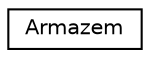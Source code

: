 digraph "Graphical Class Hierarchy"
{
 // LATEX_PDF_SIZE
  edge [fontname="Helvetica",fontsize="10",labelfontname="Helvetica",labelfontsize="10"];
  node [fontname="Helvetica",fontsize="10",shape=record];
  rankdir="LR";
  Node0 [label="Armazem",height=0.2,width=0.4,color="black", fillcolor="white", style="filled",URL="$class_armazem.html",tooltip=" "];
}
